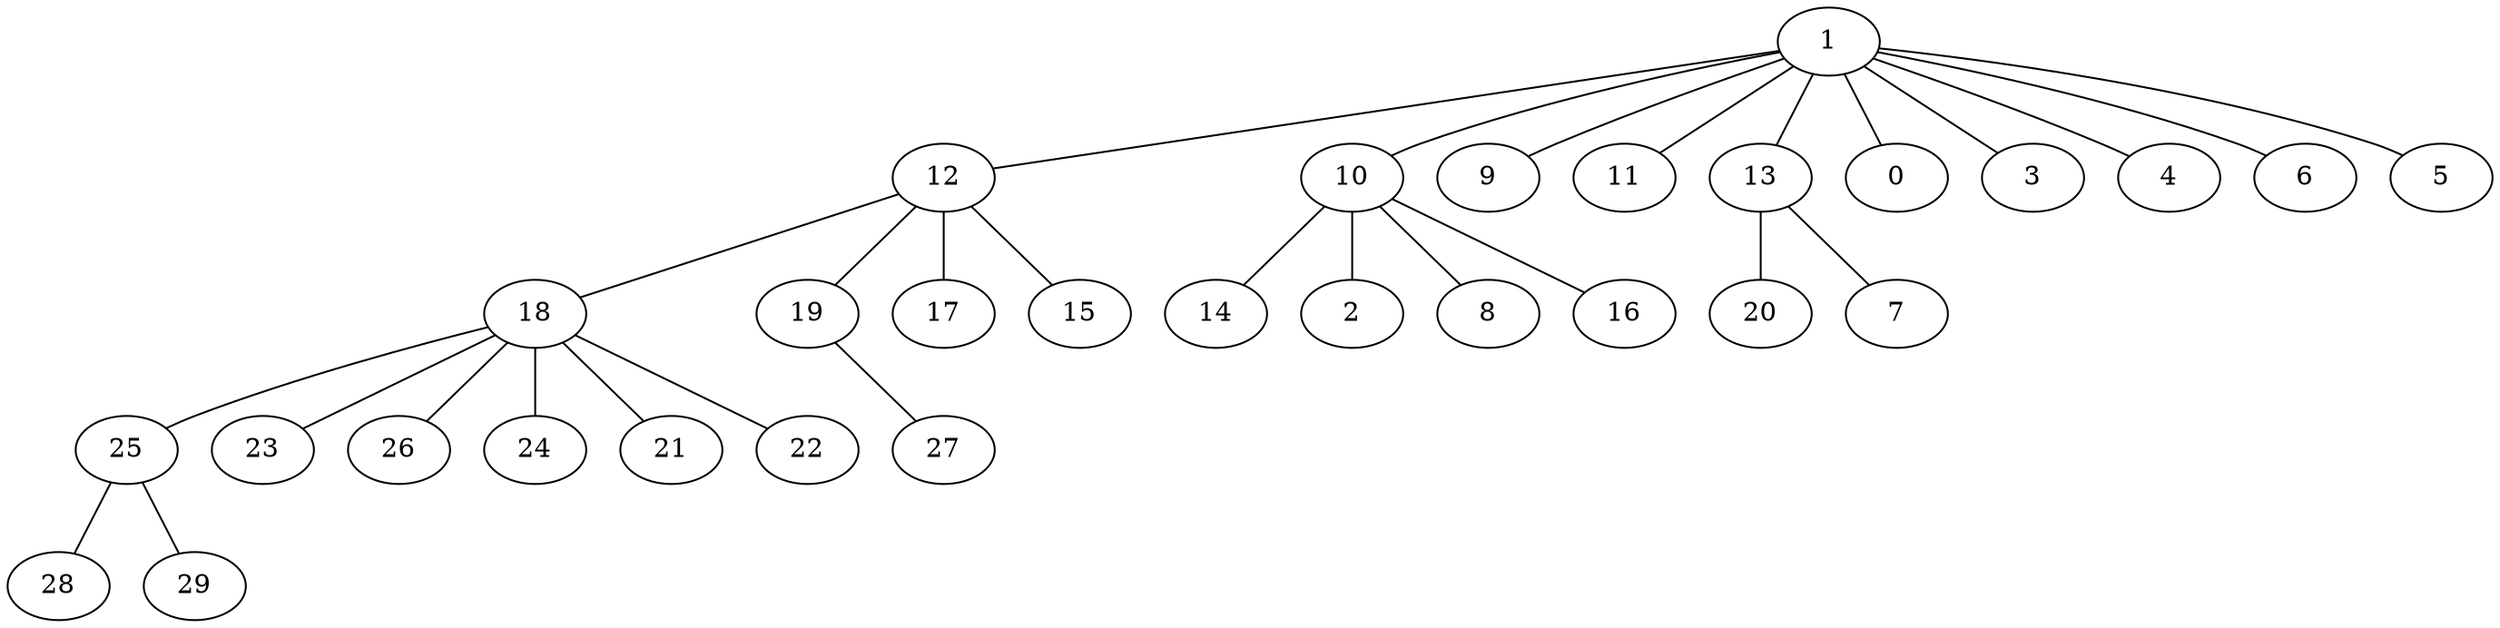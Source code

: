strict graph G {
1;
12;
10;
9;
11;
13;
0;
3;
4;
6;
5;
18;
19;
17;
15;
14;
2;
8;
16;
20;
7;
25;
23;
26;
24;
21;
22;
27;
28;
29;
18 -- 23;
1 -- 11;
1 -- 3;
19 -- 27;
10 -- 2;
1 -- 0;
1 -- 12;
1 -- 6;
12 -- 17;
18 -- 24;
18 -- 21;
1 -- 5;
18 -- 22;
12 -- 15;
1 -- 10;
18 -- 26;
13 -- 20;
10 -- 8;
13 -- 7;
10 -- 16;
10 -- 14;
18 -- 25;
25 -- 28;
1 -- 9;
12 -- 18;
1 -- 13;
12 -- 19;
25 -- 29;
1 -- 4;
}
